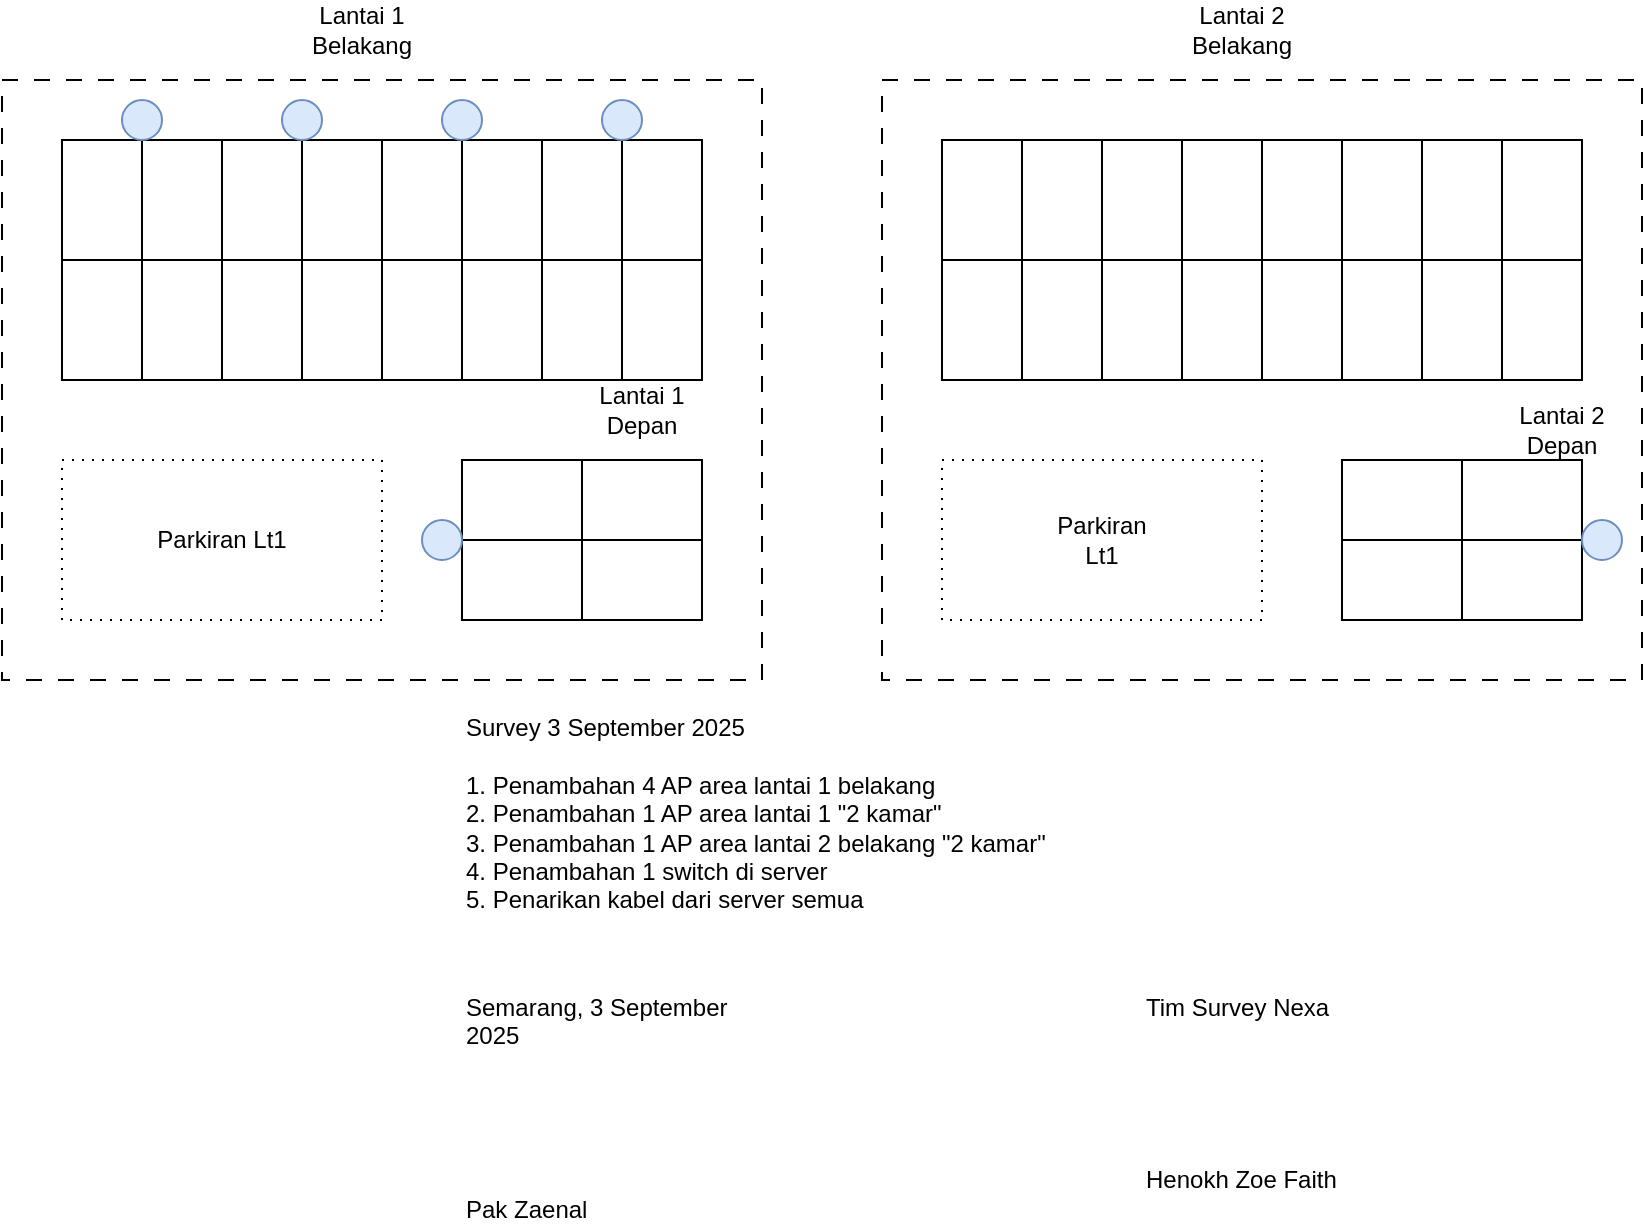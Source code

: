 <mxfile version="28.1.1">
  <diagram name="Halaman-1" id="tu5mZIWIp-PcBaQ12o6A">
    <mxGraphModel dx="548" dy="488" grid="1" gridSize="10" guides="1" tooltips="1" connect="1" arrows="1" fold="1" page="1" pageScale="1" pageWidth="1169" pageHeight="827" math="0" shadow="0">
      <root>
        <mxCell id="0" />
        <mxCell id="1" parent="0" />
        <mxCell id="pEV8uyBlemZev40eMHo9-47" value="" style="rounded=0;whiteSpace=wrap;html=1;strokeColor=default;align=center;verticalAlign=middle;fontFamily=Helvetica;fontSize=12;fontColor=default;fillColor=none;dashed=1;dashPattern=8 8;" parent="1" vertex="1">
          <mxGeometry x="50" y="50" width="380" height="300" as="geometry" />
        </mxCell>
        <mxCell id="pEV8uyBlemZev40eMHo9-48" value="" style="rounded=0;whiteSpace=wrap;html=1;strokeColor=default;align=center;verticalAlign=middle;fontFamily=Helvetica;fontSize=12;fontColor=default;fillColor=none;dashed=1;dashPattern=8 8;" parent="1" vertex="1">
          <mxGeometry x="490" y="50" width="380" height="300" as="geometry" />
        </mxCell>
        <mxCell id="pEV8uyBlemZev40eMHo9-1" value="" style="rounded=0;whiteSpace=wrap;html=1;" parent="1" vertex="1">
          <mxGeometry x="80" y="80" width="40" height="60" as="geometry" />
        </mxCell>
        <mxCell id="pEV8uyBlemZev40eMHo9-2" value="" style="rounded=0;whiteSpace=wrap;html=1;" parent="1" vertex="1">
          <mxGeometry x="120" y="80" width="40" height="60" as="geometry" />
        </mxCell>
        <mxCell id="pEV8uyBlemZev40eMHo9-3" value="" style="rounded=0;whiteSpace=wrap;html=1;" parent="1" vertex="1">
          <mxGeometry x="160" y="80" width="40" height="60" as="geometry" />
        </mxCell>
        <mxCell id="pEV8uyBlemZev40eMHo9-4" value="" style="rounded=0;whiteSpace=wrap;html=1;" parent="1" vertex="1">
          <mxGeometry x="200" y="80" width="40" height="60" as="geometry" />
        </mxCell>
        <mxCell id="pEV8uyBlemZev40eMHo9-5" value="" style="rounded=0;whiteSpace=wrap;html=1;" parent="1" vertex="1">
          <mxGeometry x="240" y="80" width="40" height="60" as="geometry" />
        </mxCell>
        <mxCell id="pEV8uyBlemZev40eMHo9-6" value="" style="rounded=0;whiteSpace=wrap;html=1;" parent="1" vertex="1">
          <mxGeometry x="280" y="80" width="40" height="60" as="geometry" />
        </mxCell>
        <mxCell id="pEV8uyBlemZev40eMHo9-7" value="" style="rounded=0;whiteSpace=wrap;html=1;" parent="1" vertex="1">
          <mxGeometry x="320" y="80" width="40" height="60" as="geometry" />
        </mxCell>
        <mxCell id="pEV8uyBlemZev40eMHo9-8" value="" style="rounded=0;whiteSpace=wrap;html=1;" parent="1" vertex="1">
          <mxGeometry x="360" y="80" width="40" height="60" as="geometry" />
        </mxCell>
        <mxCell id="pEV8uyBlemZev40eMHo9-9" value="" style="rounded=0;whiteSpace=wrap;html=1;" parent="1" vertex="1">
          <mxGeometry x="80" y="140" width="40" height="60" as="geometry" />
        </mxCell>
        <mxCell id="pEV8uyBlemZev40eMHo9-10" value="" style="rounded=0;whiteSpace=wrap;html=1;" parent="1" vertex="1">
          <mxGeometry x="120" y="140" width="40" height="60" as="geometry" />
        </mxCell>
        <mxCell id="pEV8uyBlemZev40eMHo9-11" value="" style="rounded=0;whiteSpace=wrap;html=1;" parent="1" vertex="1">
          <mxGeometry x="160" y="140" width="40" height="60" as="geometry" />
        </mxCell>
        <mxCell id="pEV8uyBlemZev40eMHo9-12" value="" style="rounded=0;whiteSpace=wrap;html=1;" parent="1" vertex="1">
          <mxGeometry x="200" y="140" width="40" height="60" as="geometry" />
        </mxCell>
        <mxCell id="pEV8uyBlemZev40eMHo9-13" value="" style="rounded=0;whiteSpace=wrap;html=1;" parent="1" vertex="1">
          <mxGeometry x="240" y="140" width="40" height="60" as="geometry" />
        </mxCell>
        <mxCell id="pEV8uyBlemZev40eMHo9-14" value="" style="rounded=0;whiteSpace=wrap;html=1;" parent="1" vertex="1">
          <mxGeometry x="280" y="140" width="40" height="60" as="geometry" />
        </mxCell>
        <mxCell id="pEV8uyBlemZev40eMHo9-15" value="" style="rounded=0;whiteSpace=wrap;html=1;" parent="1" vertex="1">
          <mxGeometry x="320" y="140" width="40" height="60" as="geometry" />
        </mxCell>
        <mxCell id="pEV8uyBlemZev40eMHo9-16" value="" style="rounded=0;whiteSpace=wrap;html=1;" parent="1" vertex="1">
          <mxGeometry x="360" y="140" width="40" height="60" as="geometry" />
        </mxCell>
        <mxCell id="pEV8uyBlemZev40eMHo9-17" value="Lantai 1 Belakang" style="text;html=1;align=center;verticalAlign=middle;whiteSpace=wrap;rounded=0;" parent="1" vertex="1">
          <mxGeometry x="200" y="10" width="60" height="30" as="geometry" />
        </mxCell>
        <mxCell id="pEV8uyBlemZev40eMHo9-18" value="Lantai 1 Depan" style="text;html=1;align=center;verticalAlign=middle;whiteSpace=wrap;rounded=0;" parent="1" vertex="1">
          <mxGeometry x="340" y="200" width="60" height="30" as="geometry" />
        </mxCell>
        <mxCell id="pEV8uyBlemZev40eMHo9-19" value="" style="rounded=0;whiteSpace=wrap;html=1;" parent="1" vertex="1">
          <mxGeometry x="280" y="240" width="60" height="40" as="geometry" />
        </mxCell>
        <mxCell id="pEV8uyBlemZev40eMHo9-20" value="" style="rounded=0;whiteSpace=wrap;html=1;" parent="1" vertex="1">
          <mxGeometry x="340" y="240" width="60" height="40" as="geometry" />
        </mxCell>
        <mxCell id="pEV8uyBlemZev40eMHo9-21" value="" style="rounded=0;whiteSpace=wrap;html=1;" parent="1" vertex="1">
          <mxGeometry x="280" y="280" width="60" height="40" as="geometry" />
        </mxCell>
        <mxCell id="pEV8uyBlemZev40eMHo9-22" value="" style="rounded=0;whiteSpace=wrap;html=1;" parent="1" vertex="1">
          <mxGeometry x="340" y="280" width="60" height="40" as="geometry" />
        </mxCell>
        <mxCell id="pEV8uyBlemZev40eMHo9-23" value="Parkiran Lt1" style="rounded=0;whiteSpace=wrap;html=1;dashed=1;dashPattern=1 4;" parent="1" vertex="1">
          <mxGeometry x="80" y="240" width="160" height="80" as="geometry" />
        </mxCell>
        <mxCell id="pEV8uyBlemZev40eMHo9-24" value="" style="rounded=0;whiteSpace=wrap;html=1;" parent="1" vertex="1">
          <mxGeometry x="520" y="80" width="40" height="60" as="geometry" />
        </mxCell>
        <mxCell id="pEV8uyBlemZev40eMHo9-25" value="" style="rounded=0;whiteSpace=wrap;html=1;" parent="1" vertex="1">
          <mxGeometry x="560" y="80" width="40" height="60" as="geometry" />
        </mxCell>
        <mxCell id="pEV8uyBlemZev40eMHo9-26" value="" style="rounded=0;whiteSpace=wrap;html=1;" parent="1" vertex="1">
          <mxGeometry x="600" y="80" width="40" height="60" as="geometry" />
        </mxCell>
        <mxCell id="pEV8uyBlemZev40eMHo9-27" value="" style="rounded=0;whiteSpace=wrap;html=1;" parent="1" vertex="1">
          <mxGeometry x="640" y="80" width="40" height="60" as="geometry" />
        </mxCell>
        <mxCell id="pEV8uyBlemZev40eMHo9-28" value="" style="rounded=0;whiteSpace=wrap;html=1;" parent="1" vertex="1">
          <mxGeometry x="680" y="80" width="40" height="60" as="geometry" />
        </mxCell>
        <mxCell id="pEV8uyBlemZev40eMHo9-29" value="" style="rounded=0;whiteSpace=wrap;html=1;" parent="1" vertex="1">
          <mxGeometry x="720" y="80" width="40" height="60" as="geometry" />
        </mxCell>
        <mxCell id="pEV8uyBlemZev40eMHo9-30" value="" style="rounded=0;whiteSpace=wrap;html=1;" parent="1" vertex="1">
          <mxGeometry x="760" y="80" width="40" height="60" as="geometry" />
        </mxCell>
        <mxCell id="pEV8uyBlemZev40eMHo9-31" value="" style="rounded=0;whiteSpace=wrap;html=1;" parent="1" vertex="1">
          <mxGeometry x="800" y="80" width="40" height="60" as="geometry" />
        </mxCell>
        <mxCell id="pEV8uyBlemZev40eMHo9-32" value="" style="rounded=0;whiteSpace=wrap;html=1;" parent="1" vertex="1">
          <mxGeometry x="520" y="140" width="40" height="60" as="geometry" />
        </mxCell>
        <mxCell id="pEV8uyBlemZev40eMHo9-33" value="" style="rounded=0;whiteSpace=wrap;html=1;" parent="1" vertex="1">
          <mxGeometry x="560" y="140" width="40" height="60" as="geometry" />
        </mxCell>
        <mxCell id="pEV8uyBlemZev40eMHo9-34" value="" style="rounded=0;whiteSpace=wrap;html=1;" parent="1" vertex="1">
          <mxGeometry x="600" y="140" width="40" height="60" as="geometry" />
        </mxCell>
        <mxCell id="pEV8uyBlemZev40eMHo9-35" value="" style="rounded=0;whiteSpace=wrap;html=1;" parent="1" vertex="1">
          <mxGeometry x="640" y="140" width="40" height="60" as="geometry" />
        </mxCell>
        <mxCell id="pEV8uyBlemZev40eMHo9-36" value="" style="rounded=0;whiteSpace=wrap;html=1;" parent="1" vertex="1">
          <mxGeometry x="680" y="140" width="40" height="60" as="geometry" />
        </mxCell>
        <mxCell id="pEV8uyBlemZev40eMHo9-37" value="" style="rounded=0;whiteSpace=wrap;html=1;" parent="1" vertex="1">
          <mxGeometry x="720" y="140" width="40" height="60" as="geometry" />
        </mxCell>
        <mxCell id="pEV8uyBlemZev40eMHo9-38" value="" style="rounded=0;whiteSpace=wrap;html=1;" parent="1" vertex="1">
          <mxGeometry x="760" y="140" width="40" height="60" as="geometry" />
        </mxCell>
        <mxCell id="pEV8uyBlemZev40eMHo9-39" value="" style="rounded=0;whiteSpace=wrap;html=1;" parent="1" vertex="1">
          <mxGeometry x="800" y="140" width="40" height="60" as="geometry" />
        </mxCell>
        <mxCell id="pEV8uyBlemZev40eMHo9-40" value="Lantai 2 Belakang" style="text;html=1;align=center;verticalAlign=middle;whiteSpace=wrap;rounded=0;" parent="1" vertex="1">
          <mxGeometry x="640" y="10" width="60" height="30" as="geometry" />
        </mxCell>
        <mxCell id="pEV8uyBlemZev40eMHo9-41" value="Lantai 2 Depan" style="text;html=1;align=center;verticalAlign=middle;whiteSpace=wrap;rounded=0;" parent="1" vertex="1">
          <mxGeometry x="800" y="210" width="60" height="30" as="geometry" />
        </mxCell>
        <mxCell id="pEV8uyBlemZev40eMHo9-42" value="" style="rounded=0;whiteSpace=wrap;html=1;" parent="1" vertex="1">
          <mxGeometry x="720" y="240" width="60" height="40" as="geometry" />
        </mxCell>
        <mxCell id="pEV8uyBlemZev40eMHo9-43" value="" style="rounded=0;whiteSpace=wrap;html=1;" parent="1" vertex="1">
          <mxGeometry x="780" y="240" width="60" height="40" as="geometry" />
        </mxCell>
        <mxCell id="pEV8uyBlemZev40eMHo9-44" value="" style="rounded=0;whiteSpace=wrap;html=1;" parent="1" vertex="1">
          <mxGeometry x="720" y="280" width="60" height="40" as="geometry" />
        </mxCell>
        <mxCell id="pEV8uyBlemZev40eMHo9-45" value="" style="rounded=0;whiteSpace=wrap;html=1;" parent="1" vertex="1">
          <mxGeometry x="780" y="280" width="60" height="40" as="geometry" />
        </mxCell>
        <mxCell id="pEV8uyBlemZev40eMHo9-46" value="Parkiran&lt;div&gt;Lt1&lt;/div&gt;" style="rounded=0;whiteSpace=wrap;html=1;dashed=1;dashPattern=1 4;" parent="1" vertex="1">
          <mxGeometry x="520" y="240" width="160" height="80" as="geometry" />
        </mxCell>
        <mxCell id="pEV8uyBlemZev40eMHo9-49" value="" style="ellipse;whiteSpace=wrap;html=1;aspect=fixed;rounded=0;strokeColor=#6c8ebf;align=center;verticalAlign=middle;fontFamily=Helvetica;fontSize=12;fillColor=#dae8fc;" parent="1" vertex="1">
          <mxGeometry x="110" y="60" width="20" height="20" as="geometry" />
        </mxCell>
        <mxCell id="pEV8uyBlemZev40eMHo9-50" value="" style="ellipse;whiteSpace=wrap;html=1;aspect=fixed;rounded=0;strokeColor=#6c8ebf;align=center;verticalAlign=middle;fontFamily=Helvetica;fontSize=12;fillColor=#dae8fc;" parent="1" vertex="1">
          <mxGeometry x="190" y="60" width="20" height="20" as="geometry" />
        </mxCell>
        <mxCell id="pEV8uyBlemZev40eMHo9-51" value="" style="ellipse;whiteSpace=wrap;html=1;aspect=fixed;rounded=0;strokeColor=#6c8ebf;align=center;verticalAlign=middle;fontFamily=Helvetica;fontSize=12;fillColor=#dae8fc;" parent="1" vertex="1">
          <mxGeometry x="350" y="60" width="20" height="20" as="geometry" />
        </mxCell>
        <mxCell id="pEV8uyBlemZev40eMHo9-52" value="" style="ellipse;whiteSpace=wrap;html=1;aspect=fixed;rounded=0;strokeColor=#6c8ebf;align=center;verticalAlign=middle;fontFamily=Helvetica;fontSize=12;fillColor=#dae8fc;" parent="1" vertex="1">
          <mxGeometry x="270" y="60" width="20" height="20" as="geometry" />
        </mxCell>
        <mxCell id="pEV8uyBlemZev40eMHo9-53" value="" style="ellipse;whiteSpace=wrap;html=1;aspect=fixed;rounded=0;strokeColor=#6c8ebf;align=center;verticalAlign=middle;fontFamily=Helvetica;fontSize=12;fillColor=#dae8fc;" parent="1" vertex="1">
          <mxGeometry x="260" y="270" width="20" height="20" as="geometry" />
        </mxCell>
        <mxCell id="pEV8uyBlemZev40eMHo9-54" value="" style="ellipse;whiteSpace=wrap;html=1;aspect=fixed;rounded=0;strokeColor=#6c8ebf;align=center;verticalAlign=middle;fontFamily=Helvetica;fontSize=12;fillColor=#dae8fc;" parent="1" vertex="1">
          <mxGeometry x="840" y="270" width="20" height="20" as="geometry" />
        </mxCell>
        <mxCell id="pEV8uyBlemZev40eMHo9-55" value="Survey 3 September 2025&lt;div&gt;&lt;br&gt;&lt;/div&gt;&lt;div&gt;1. Penambahan 4 AP area lantai 1 belakang&lt;/div&gt;&lt;div&gt;2. Penambahan 1 AP area lantai 1 &quot;2 kamar&quot;&lt;/div&gt;&lt;div&gt;3. Penambahan 1 AP area lantai 2 belakang &quot;2 kamar&quot;&lt;/div&gt;&lt;div&gt;4. Penambahan 1 switch di server&lt;/div&gt;&lt;div&gt;5. Penarikan kabel dari server semua&lt;/div&gt;&lt;div&gt;&lt;br&gt;&lt;/div&gt;&lt;div&gt;&lt;br&gt;&lt;/div&gt;" style="text;html=1;align=left;verticalAlign=top;whiteSpace=wrap;rounded=0;fontFamily=Helvetica;fontSize=12;fontColor=default;" parent="1" vertex="1">
          <mxGeometry x="280" y="360" width="380" height="120" as="geometry" />
        </mxCell>
        <mxCell id="pEV8uyBlemZev40eMHo9-56" value="Tim Survey Nexa&lt;div&gt;&lt;br&gt;&lt;/div&gt;&lt;div&gt;&lt;br&gt;&lt;/div&gt;&lt;div&gt;&lt;br&gt;&lt;/div&gt;&lt;div&gt;&lt;br&gt;&lt;/div&gt;&lt;div&gt;&lt;br&gt;&lt;/div&gt;&lt;div&gt;Henokh Zoe Faith&lt;/div&gt;" style="text;html=1;align=left;verticalAlign=top;whiteSpace=wrap;rounded=0;fontFamily=Helvetica;fontSize=12;fontColor=default;" parent="1" vertex="1">
          <mxGeometry x="620" y="500" width="120" height="110" as="geometry" />
        </mxCell>
        <mxCell id="pEV8uyBlemZev40eMHo9-57" value="Semarang, 3 September 2025&lt;div&gt;&lt;br&gt;&lt;/div&gt;&lt;div&gt;&lt;br&gt;&lt;/div&gt;&lt;div&gt;&lt;br&gt;&lt;/div&gt;&lt;div&gt;&lt;br&gt;&lt;/div&gt;&lt;div&gt;&lt;br&gt;&lt;/div&gt;&lt;div&gt;Pak Zaenal&lt;/div&gt;" style="text;html=1;align=left;verticalAlign=top;whiteSpace=wrap;rounded=0;fontFamily=Helvetica;fontSize=12;fontColor=default;" parent="1" vertex="1">
          <mxGeometry x="280" y="500" width="160" height="110" as="geometry" />
        </mxCell>
      </root>
    </mxGraphModel>
  </diagram>
</mxfile>

